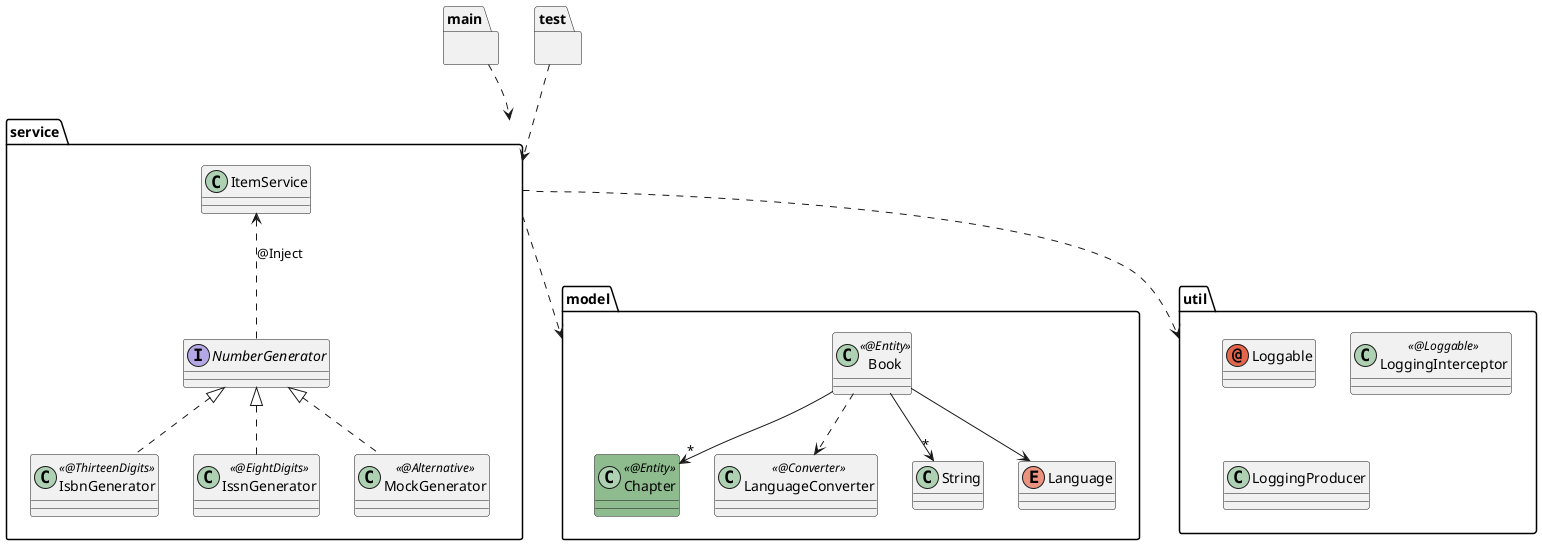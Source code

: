 @startuml

package "main" {
}
package "test" {
}

package "service" {
    interface NumberGenerator
    class IsbnGenerator << @ThirteenDigits >>
    class IssnGenerator << @EightDigits >>
    class MockGenerator << @Alternative >>
    class ItemService

    ItemService <.. NumberGenerator : @Inject
    NumberGenerator <|.. IsbnGenerator
    NumberGenerator <|.. IssnGenerator
    NumberGenerator <|.. MockGenerator
}

package "model" {
    class Chapter << @Entity >> #8FBC8F
    class LanguageConverter << @Converter >>
    class Book << @Entity >>
    class String
    enum Language

    Book --> "*" String
    Book --> "*" Chapter
    Book --> Language
    Book ..> LanguageConverter
}

package "util" {
    annotation Loggable
    class LoggingInterceptor << @Loggable >>
    class LoggingProducer
}

main ..> service
test ..> service
service ..> model
service ..> util

@enduml
